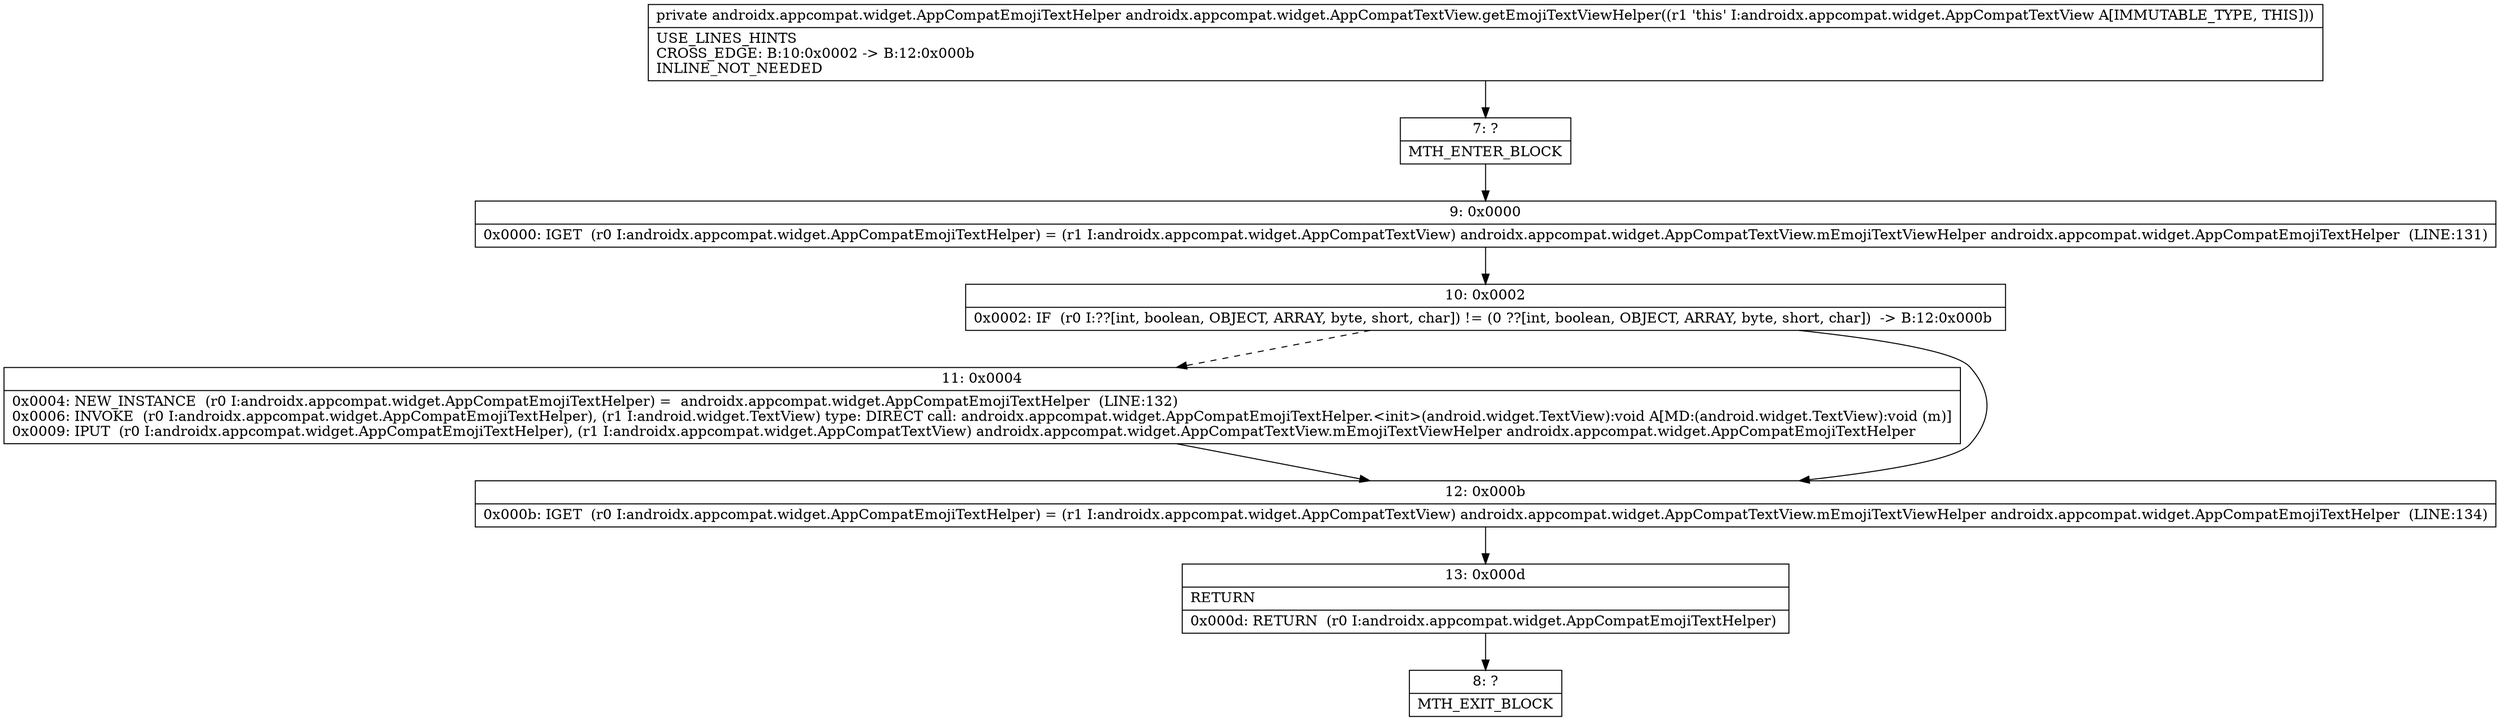 digraph "CFG forandroidx.appcompat.widget.AppCompatTextView.getEmojiTextViewHelper()Landroidx\/appcompat\/widget\/AppCompatEmojiTextHelper;" {
Node_7 [shape=record,label="{7\:\ ?|MTH_ENTER_BLOCK\l}"];
Node_9 [shape=record,label="{9\:\ 0x0000|0x0000: IGET  (r0 I:androidx.appcompat.widget.AppCompatEmojiTextHelper) = (r1 I:androidx.appcompat.widget.AppCompatTextView) androidx.appcompat.widget.AppCompatTextView.mEmojiTextViewHelper androidx.appcompat.widget.AppCompatEmojiTextHelper  (LINE:131)\l}"];
Node_10 [shape=record,label="{10\:\ 0x0002|0x0002: IF  (r0 I:??[int, boolean, OBJECT, ARRAY, byte, short, char]) != (0 ??[int, boolean, OBJECT, ARRAY, byte, short, char])  \-\> B:12:0x000b \l}"];
Node_11 [shape=record,label="{11\:\ 0x0004|0x0004: NEW_INSTANCE  (r0 I:androidx.appcompat.widget.AppCompatEmojiTextHelper) =  androidx.appcompat.widget.AppCompatEmojiTextHelper  (LINE:132)\l0x0006: INVOKE  (r0 I:androidx.appcompat.widget.AppCompatEmojiTextHelper), (r1 I:android.widget.TextView) type: DIRECT call: androidx.appcompat.widget.AppCompatEmojiTextHelper.\<init\>(android.widget.TextView):void A[MD:(android.widget.TextView):void (m)]\l0x0009: IPUT  (r0 I:androidx.appcompat.widget.AppCompatEmojiTextHelper), (r1 I:androidx.appcompat.widget.AppCompatTextView) androidx.appcompat.widget.AppCompatTextView.mEmojiTextViewHelper androidx.appcompat.widget.AppCompatEmojiTextHelper \l}"];
Node_12 [shape=record,label="{12\:\ 0x000b|0x000b: IGET  (r0 I:androidx.appcompat.widget.AppCompatEmojiTextHelper) = (r1 I:androidx.appcompat.widget.AppCompatTextView) androidx.appcompat.widget.AppCompatTextView.mEmojiTextViewHelper androidx.appcompat.widget.AppCompatEmojiTextHelper  (LINE:134)\l}"];
Node_13 [shape=record,label="{13\:\ 0x000d|RETURN\l|0x000d: RETURN  (r0 I:androidx.appcompat.widget.AppCompatEmojiTextHelper) \l}"];
Node_8 [shape=record,label="{8\:\ ?|MTH_EXIT_BLOCK\l}"];
MethodNode[shape=record,label="{private androidx.appcompat.widget.AppCompatEmojiTextHelper androidx.appcompat.widget.AppCompatTextView.getEmojiTextViewHelper((r1 'this' I:androidx.appcompat.widget.AppCompatTextView A[IMMUTABLE_TYPE, THIS]))  | USE_LINES_HINTS\lCROSS_EDGE: B:10:0x0002 \-\> B:12:0x000b\lINLINE_NOT_NEEDED\l}"];
MethodNode -> Node_7;Node_7 -> Node_9;
Node_9 -> Node_10;
Node_10 -> Node_11[style=dashed];
Node_10 -> Node_12;
Node_11 -> Node_12;
Node_12 -> Node_13;
Node_13 -> Node_8;
}

